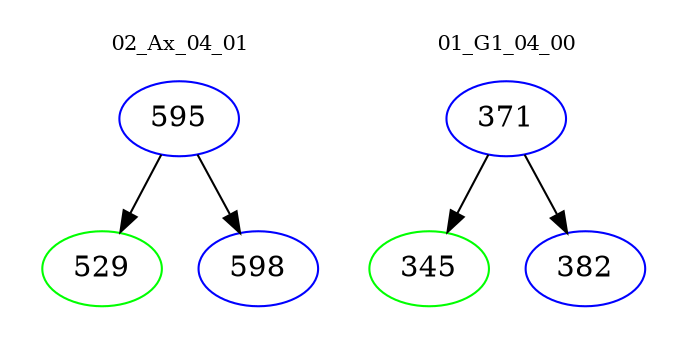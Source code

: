 digraph{
subgraph cluster_0 {
color = white
label = "02_Ax_04_01";
fontsize=10;
T0_595 [label="595", color="blue"]
T0_595 -> T0_529 [color="black"]
T0_529 [label="529", color="green"]
T0_595 -> T0_598 [color="black"]
T0_598 [label="598", color="blue"]
}
subgraph cluster_1 {
color = white
label = "01_G1_04_00";
fontsize=10;
T1_371 [label="371", color="blue"]
T1_371 -> T1_345 [color="black"]
T1_345 [label="345", color="green"]
T1_371 -> T1_382 [color="black"]
T1_382 [label="382", color="blue"]
}
}
